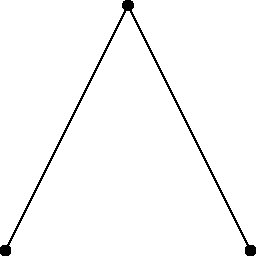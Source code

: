 /******************************************************************************
 *                                 LICENSE                                    *
 ******************************************************************************
 *  This file is part of Mathematics-and-Physics.                             *
 *                                                                            *
 *  Mathematics-and-Physics is free software: you can redistribute it and/or  *
 *  modify it under the terms of the GNU General Public License as published  *
 *  by the Free Software Foundation, either version 3 of the License, or      *
 *  (at your option) any later version.                                       *
 *                                                                            *
 *  Mathematics-and-Physics is distributed in the hope that it will be useful *
 *  but WITHOUT ANY WARRANTY; without even the implied warranty of            *
 *  MERCHANTABILITY or FITNESS FOR A PARTICULAR PURPOSE.  See the             *
 *  GNU General Public License for more details.                              *
 *                                                                            *
 *  You should have received a copy of the GNU General Public License         *
 *  along with Mathematics-and-Physics.  If not, see                          *
 *  <https://www.gnu.org/licenses/>.                                          *
 ******************************************************************************/

/*  Size of the figure.                                                       */
size(128);

/*  Coordinates for the vertices of the graph.                                */
pair A = (0.0, 0.0);
pair[] B = {(-0.5, -1.0), (0.5, -1.0)};

/*  Radius of the dots.                                                       */
real radius = 0.02;

/*  Dots for the vertices of the graph.                                       */
filldraw(circle(A, radius), black);
filldraw(circle(B[0], radius), black);
filldraw(circle(B[1], radius), black);

/*  And draw the edges.                                                       */
draw(A -- B[0]);
draw(A -- B[1]);
